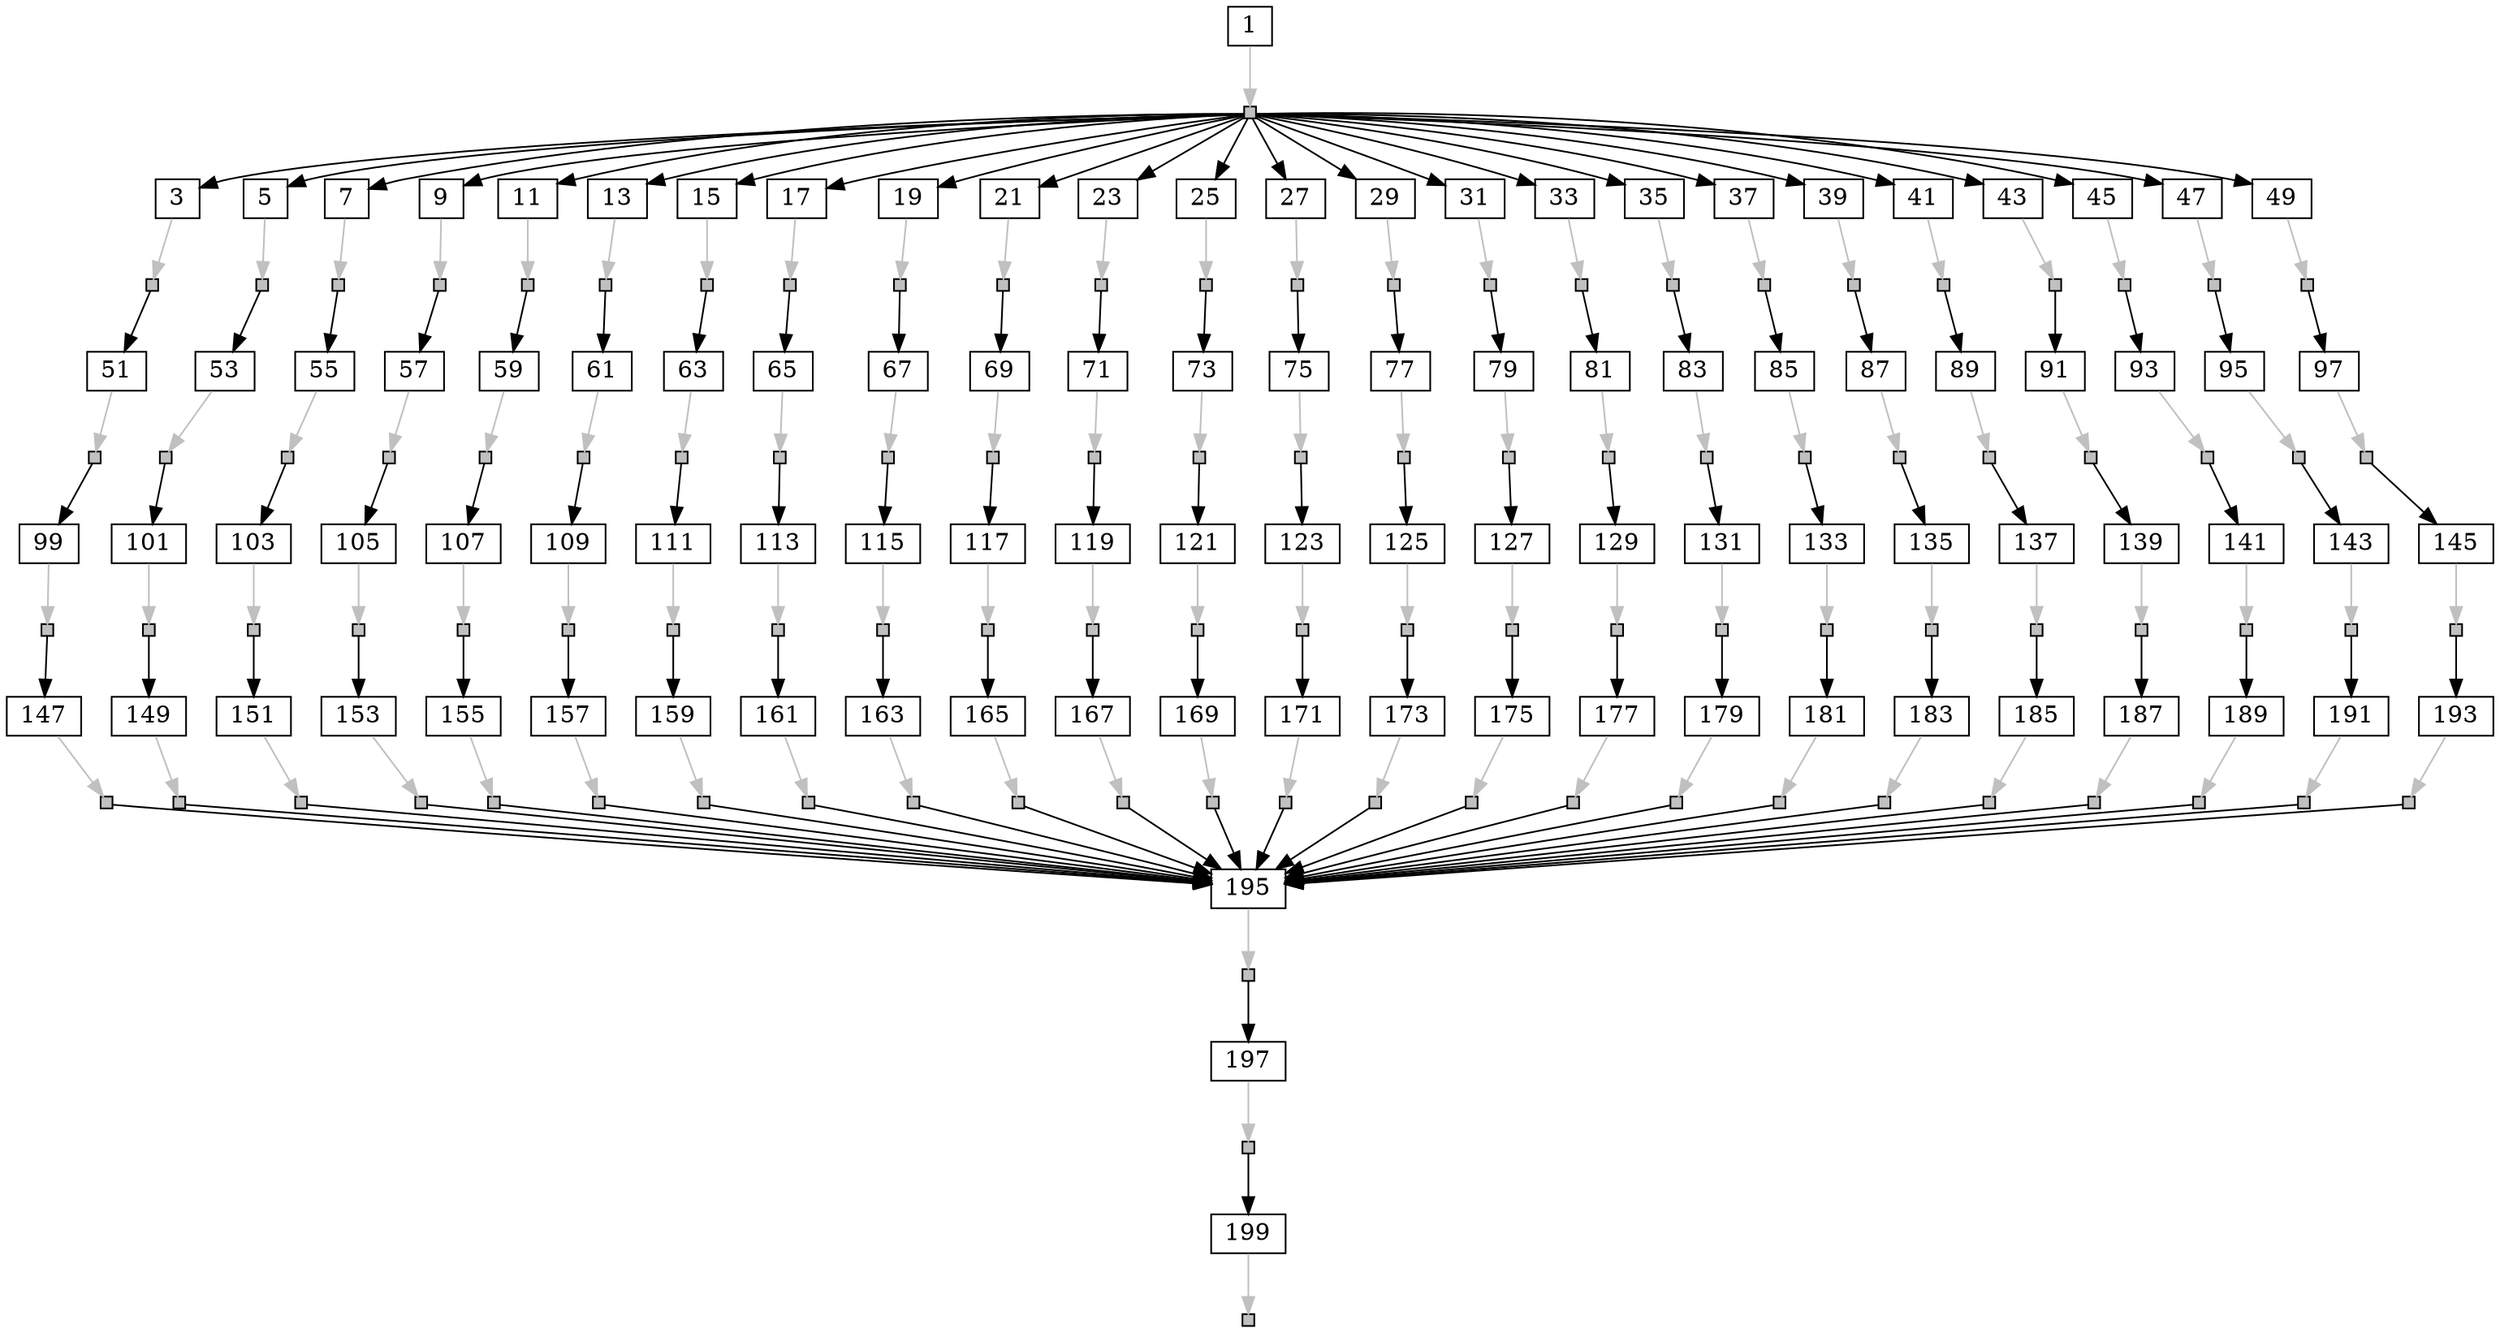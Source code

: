 strict digraph  {
	node [label="\N"];
	1	 [height=0,
		shape=rect,
		size=58.96,
		width=0];
	2	 [fillcolor=gray,
		height=0.1,
		label="",
		shape=rect,
		size=0,
		style=filled,
		width=0.1];
	1 -> 2	 [color=gray,
		size=706096100.0];
	3	 [height=0,
		shape=rect,
		size=1.29,
		width=0];
	2 -> 3	 [size=15399766.0];
	5	 [height=0,
		shape=rect,
		size=1.31,
		width=0];
	2 -> 5	 [size=14217533.0];
	7	 [height=0,
		shape=rect,
		size=1.57,
		width=0];
	2 -> 7	 [size=14808330.0];
	9	 [height=0,
		shape=rect,
		size=1.75,
		width=0];
	2 -> 9	 [size=14977800.0];
	11	 [height=0,
		shape=rect,
		size=1.08,
		width=0];
	2 -> 11	 [size=13611787.0];
	13	 [height=0,
		shape=rect,
		size=1.37,
		width=0];
	2 -> 13	 [size=15305943.0];
	15	 [height=0,
		shape=rect,
		size=2.84,
		width=0];
	2 -> 15	 [size=14318812.0];
	17	 [height=0,
		shape=rect,
		size=1.39,
		width=0];
	2 -> 17	 [size=15552888.0];
	19	 [height=0,
		shape=rect,
		size=2.1,
		width=0];
	2 -> 19	 [size=14401416.0];
	21	 [height=0,
		shape=rect,
		size=1.18,
		width=0];
	2 -> 21	 [size=14227665.0];
	23	 [height=0,
		shape=rect,
		size=1.32,
		width=0];
	2 -> 23	 [size=15284801.0];
	25	 [height=0,
		shape=rect,
		size=1.09,
		width=0];
	2 -> 25	 [size=13700751.0];
	27	 [height=0,
		shape=rect,
		size=1.64,
		width=0];
	2 -> 27	 [size=15623186.0];
	29	 [height=0,
		shape=rect,
		size=2.7,
		width=0];
	2 -> 29	 [size=15056115.0];
	31	 [height=0,
		shape=rect,
		size=1.43,
		width=0];
	2 -> 31	 [size=14895381.0];
	33	 [height=0,
		shape=rect,
		size=1.57,
		width=0];
	2 -> 33	 [size=13723842.0];
	35	 [height=0,
		shape=rect,
		size=2.04,
		width=0];
	2 -> 35	 [size=15354026.0];
	37	 [height=0,
		shape=rect,
		size=1.72,
		width=0];
	2 -> 37	 [size=14498459.0];
	39	 [height=0,
		shape=rect,
		size=1.81,
		width=0];
	2 -> 39	 [size=14968623.0];
	41	 [height=0,
		shape=rect,
		size=1.1,
		width=0];
	2 -> 41	 [size=13640613.0];
	43	 [height=0,
		shape=rect,
		size=1.67,
		width=0];
	2 -> 43	 [size=15452842.0];
	45	 [height=0,
		shape=rect,
		size=2.03,
		width=0];
	2 -> 45	 [size=15124853.0];
	47	 [height=0,
		shape=rect,
		size=2.12,
		width=0];
	2 -> 47	 [size=13537754.0];
	49	 [height=0,
		shape=rect,
		size=2.17,
		width=0];
	2 -> 49	 [size=15364864.0];
	4	 [fillcolor=gray,
		height=0.1,
		label="",
		shape=rect,
		size=0,
		style=filled,
		width=0.1];
	3 -> 4	 [color=gray,
		size=15399766.0];
	51	 [height=0,
		shape=rect,
		size=0.76,
		width=0];
	4 -> 51	 [size=7418085.0];
	6	 [fillcolor=gray,
		height=0.1,
		label="",
		shape=rect,
		size=0,
		style=filled,
		width=0.1];
	5 -> 6	 [color=gray,
		size=14217533.0];
	53	 [height=0,
		shape=rect,
		size=0.34,
		width=0];
	6 -> 53	 [size=6777302.0];
	8	 [fillcolor=gray,
		height=0.1,
		label="",
		shape=rect,
		size=0,
		style=filled,
		width=0.1];
	7 -> 8	 [color=gray,
		size=14808330.0];
	55	 [height=0,
		shape=rect,
		size=0.36,
		width=0];
	8 -> 55	 [size=7497083.0];
	10	 [fillcolor=gray,
		height=0.1,
		label="",
		shape=rect,
		size=0,
		style=filled,
		width=0.1];
	9 -> 10	 [color=gray,
		size=14977800.0];
	57	 [height=0,
		shape=rect,
		size=0.58,
		width=0];
	10 -> 57	 [size=7816779.0];
	12	 [fillcolor=gray,
		height=0.1,
		label="",
		shape=rect,
		size=0,
		style=filled,
		width=0.1];
	11 -> 12	 [color=gray,
		size=13611787.0];
	59	 [height=0,
		shape=rect,
		size=0.45,
		width=0];
	12 -> 59	 [size=6586000.0];
	14	 [fillcolor=gray,
		height=0.1,
		label="",
		shape=rect,
		size=0,
		style=filled,
		width=0.1];
	13 -> 14	 [color=gray,
		size=15305943.0];
	61	 [height=0,
		shape=rect,
		size=0.5,
		width=0];
	14 -> 61	 [size=7585070.0];
	16	 [fillcolor=gray,
		height=0.1,
		label="",
		shape=rect,
		size=0,
		style=filled,
		width=0.1];
	15 -> 16	 [color=gray,
		size=14318812.0];
	63	 [height=0,
		shape=rect,
		size=0.63,
		width=0];
	16 -> 63	 [size=7367067.0];
	18	 [fillcolor=gray,
		height=0.1,
		label="",
		shape=rect,
		size=0,
		style=filled,
		width=0.1];
	17 -> 18	 [color=gray,
		size=15552888.0];
	65	 [height=0,
		shape=rect,
		size=0.53,
		width=0];
	18 -> 65	 [size=7543961.0];
	20	 [fillcolor=gray,
		height=0.1,
		label="",
		shape=rect,
		size=0,
		style=filled,
		width=0.1];
	19 -> 20	 [color=gray,
		size=14401416.0];
	67	 [height=0,
		shape=rect,
		size=0.66,
		width=0];
	20 -> 67	 [size=7421501.0];
	22	 [fillcolor=gray,
		height=0.1,
		label="",
		shape=rect,
		size=0,
		style=filled,
		width=0.1];
	21 -> 22	 [color=gray,
		size=14227665.0];
	69	 [height=0,
		shape=rect,
		size=0.43,
		width=0];
	22 -> 69	 [size=6864395.0];
	24	 [fillcolor=gray,
		height=0.1,
		label="",
		shape=rect,
		size=0,
		style=filled,
		width=0.1];
	23 -> 24	 [color=gray,
		size=15284801.0];
	71	 [height=0,
		shape=rect,
		size=0.66,
		width=0];
	24 -> 71	 [size=7914067.0];
	26	 [fillcolor=gray,
		height=0.1,
		label="",
		shape=rect,
		size=0,
		style=filled,
		width=0.1];
	25 -> 26	 [color=gray,
		size=13700751.0];
	73	 [height=0,
		shape=rect,
		size=0.49,
		width=0];
	26 -> 73	 [size=7141397.0];
	28	 [fillcolor=gray,
		height=0.1,
		label="",
		shape=rect,
		size=0,
		style=filled,
		width=0.1];
	27 -> 28	 [color=gray,
		size=15623186.0];
	75	 [height=0,
		shape=rect,
		size=0.72,
		width=0];
	28 -> 75	 [size=8156681.0];
	30	 [fillcolor=gray,
		height=0.1,
		label="",
		shape=rect,
		size=0,
		style=filled,
		width=0.1];
	29 -> 30	 [color=gray,
		size=15056115.0];
	77	 [height=0,
		shape=rect,
		size=0.56,
		width=0];
	30 -> 77	 [size=7566567.0];
	32	 [fillcolor=gray,
		height=0.1,
		label="",
		shape=rect,
		size=0,
		style=filled,
		width=0.1];
	31 -> 32	 [color=gray,
		size=14895381.0];
	79	 [height=0,
		shape=rect,
		size=0.46,
		width=0];
	32 -> 79	 [size=7343446.0];
	34	 [fillcolor=gray,
		height=0.1,
		label="",
		shape=rect,
		size=0,
		style=filled,
		width=0.1];
	33 -> 34	 [color=gray,
		size=13723842.0];
	81	 [height=0,
		shape=rect,
		size=0.55,
		width=0];
	34 -> 81	 [size=7174105.0];
	36	 [fillcolor=gray,
		height=0.1,
		label="",
		shape=rect,
		size=0,
		style=filled,
		width=0.1];
	35 -> 36	 [color=gray,
		size=15354026.0];
	83	 [height=0,
		shape=rect,
		size=0.46,
		width=0];
	36 -> 83	 [size=7818916.0];
	38	 [fillcolor=gray,
		height=0.1,
		label="",
		shape=rect,
		size=0,
		style=filled,
		width=0.1];
	37 -> 38	 [color=gray,
		size=14498459.0];
	85	 [height=0,
		shape=rect,
		size=0.49,
		width=0];
	38 -> 85	 [size=7414253.0];
	40	 [fillcolor=gray,
		height=0.1,
		label="",
		shape=rect,
		size=0,
		style=filled,
		width=0.1];
	39 -> 40	 [color=gray,
		size=14968623.0];
	87	 [height=0,
		shape=rect,
		size=0.47,
		width=0];
	40 -> 87	 [size=7659920.0];
	42	 [fillcolor=gray,
		height=0.1,
		label="",
		shape=rect,
		size=0,
		style=filled,
		width=0.1];
	41 -> 42	 [color=gray,
		size=13640613.0];
	89	 [height=0,
		shape=rect,
		size=0.43,
		width=0];
	42 -> 89	 [size=6893813.0];
	44	 [fillcolor=gray,
		height=0.1,
		label="",
		shape=rect,
		size=0,
		style=filled,
		width=0.1];
	43 -> 44	 [color=gray,
		size=15452842.0];
	91	 [height=0,
		shape=rect,
		size=0.7,
		width=0];
	44 -> 91	 [size=8037077.0];
	46	 [fillcolor=gray,
		height=0.1,
		label="",
		shape=rect,
		size=0,
		style=filled,
		width=0.1];
	45 -> 46	 [color=gray,
		size=15124853.0];
	93	 [height=0,
		shape=rect,
		size=0.74,
		width=0];
	46 -> 93	 [size=7594502.0];
	48	 [fillcolor=gray,
		height=0.1,
		label="",
		shape=rect,
		size=0,
		style=filled,
		width=0.1];
	47 -> 48	 [color=gray,
		size=13537754.0];
	95	 [height=0,
		shape=rect,
		size=0.77,
		width=0];
	48 -> 95	 [size=7048956.0];
	50	 [fillcolor=gray,
		height=0.1,
		label="",
		shape=rect,
		size=0,
		style=filled,
		width=0.1];
	49 -> 50	 [color=gray,
		size=15364864.0];
	97	 [height=0,
		shape=rect,
		size=1.05,
		width=0];
	50 -> 97	 [size=7972503.0];
	52	 [fillcolor=gray,
		height=0.1,
		label="",
		shape=rect,
		size=0,
		style=filled,
		width=0.1];
	51 -> 52	 [color=gray,
		size=4440120.0];
	99	 [height=0,
		shape=rect,
		size=0.77,
		width=0];
	52 -> 99	 [size=4440120.0];
	54	 [fillcolor=gray,
		height=0.1,
		label="",
		shape=rect,
		size=0,
		style=filled,
		width=0.1];
	53 -> 54	 [color=gray,
		size=5046696.0];
	101	 [height=0,
		shape=rect,
		size=0.84,
		width=0];
	54 -> 101	 [size=5046696.0];
	56	 [fillcolor=gray,
		height=0.1,
		label="",
		shape=rect,
		size=0,
		style=filled,
		width=0.1];
	55 -> 56	 [color=gray,
		size=5009256.0];
	103	 [height=0,
		shape=rect,
		size=0.66,
		width=0];
	56 -> 103	 [size=5009256.0];
	58	 [fillcolor=gray,
		height=0.1,
		label="",
		shape=rect,
		size=0,
		style=filled,
		width=0.1];
	57 -> 58	 [color=gray,
		size=4670321.0];
	105	 [height=0,
		shape=rect,
		size=0.62,
		width=0];
	58 -> 105	 [size=4670321.0];
	60	 [fillcolor=gray,
		height=0.1,
		label="",
		shape=rect,
		size=0,
		style=filled,
		width=0.1];
	59 -> 60	 [color=gray,
		size=4153322.0];
	107	 [height=0,
		shape=rect,
		size=0.62,
		width=0];
	60 -> 107	 [size=4153322.0];
	62	 [fillcolor=gray,
		height=0.1,
		label="",
		shape=rect,
		size=0,
		style=filled,
		width=0.1];
	61 -> 62	 [color=gray,
		size=7817815.0];
	109	 [height=0,
		shape=rect,
		size=1.1,
		width=0];
	62 -> 109	 [size=7817815.0];
	64	 [fillcolor=gray,
		height=0.1,
		label="",
		shape=rect,
		size=0,
		style=filled,
		width=0.1];
	63 -> 64	 [color=gray,
		size=4923164.0];
	111	 [height=0,
		shape=rect,
		size=0.85,
		width=0];
	64 -> 111	 [size=4923164.0];
	66	 [fillcolor=gray,
		height=0.1,
		label="",
		shape=rect,
		size=0,
		style=filled,
		width=0.1];
	65 -> 66	 [color=gray,
		size=5614646.0];
	113	 [height=0,
		shape=rect,
		size=0.91,
		width=0];
	66 -> 113	 [size=5614646.0];
	68	 [fillcolor=gray,
		height=0.1,
		label="",
		shape=rect,
		size=0,
		style=filled,
		width=0.1];
	67 -> 68	 [color=gray,
		size=4642836.0];
	115	 [height=0,
		shape=rect,
		size=0.57,
		width=0];
	68 -> 115	 [size=4642836.0];
	70	 [fillcolor=gray,
		height=0.1,
		label="",
		shape=rect,
		size=0,
		style=filled,
		width=0.1];
	69 -> 70	 [color=gray,
		size=5280670.0];
	117	 [height=0,
		shape=rect,
		size=0.84,
		width=0];
	70 -> 117	 [size=5280670.0];
	72	 [fillcolor=gray,
		height=0.1,
		label="",
		shape=rect,
		size=0,
		style=filled,
		width=0.1];
	71 -> 72	 [color=gray,
		size=6485830.0];
	119	 [height=0,
		shape=rect,
		size=0.91,
		width=0];
	72 -> 119	 [size=6485830.0];
	74	 [fillcolor=gray,
		height=0.1,
		label="",
		shape=rect,
		size=0,
		style=filled,
		width=0.1];
	73 -> 74	 [color=gray,
		size=5635510.0];
	121	 [height=0,
		shape=rect,
		size=0.96,
		width=0];
	74 -> 121	 [size=5635510.0];
	76	 [fillcolor=gray,
		height=0.1,
		label="",
		shape=rect,
		size=0,
		style=filled,
		width=0.1];
	75 -> 76	 [color=gray,
		size=8245180.0];
	123	 [height=0,
		shape=rect,
		size=1.0,
		width=0];
	76 -> 123	 [size=8245180.0];
	78	 [fillcolor=gray,
		height=0.1,
		label="",
		shape=rect,
		size=0,
		style=filled,
		width=0.1];
	77 -> 78	 [color=gray,
		size=4379721.0];
	125	 [height=0,
		shape=rect,
		size=0.67,
		width=0];
	78 -> 125	 [size=4379721.0];
	80	 [fillcolor=gray,
		height=0.1,
		label="",
		shape=rect,
		size=0,
		style=filled,
		width=0.1];
	79 -> 80	 [color=gray,
		size=4500186.0];
	127	 [height=0,
		shape=rect,
		size=0.51,
		width=0];
	80 -> 127	 [size=4500186.0];
	82	 [fillcolor=gray,
		height=0.1,
		label="",
		shape=rect,
		size=0,
		style=filled,
		width=0.1];
	81 -> 82	 [color=gray,
		size=7292929.0];
	129	 [height=0,
		shape=rect,
		size=1.17,
		width=0];
	82 -> 129	 [size=7292929.0];
	84	 [fillcolor=gray,
		height=0.1,
		label="",
		shape=rect,
		size=0,
		style=filled,
		width=0.1];
	83 -> 84	 [color=gray,
		size=7281366.0];
	131	 [height=0,
		shape=rect,
		size=1.03,
		width=0];
	84 -> 131	 [size=7281366.0];
	86	 [fillcolor=gray,
		height=0.1,
		label="",
		shape=rect,
		size=0,
		style=filled,
		width=0.1];
	85 -> 86	 [color=gray,
		size=5154716.0];
	133	 [height=0,
		shape=rect,
		size=1.02,
		width=0];
	86 -> 133	 [size=5154716.0];
	88	 [fillcolor=gray,
		height=0.1,
		label="",
		shape=rect,
		size=0,
		style=filled,
		width=0.1];
	87 -> 88	 [color=gray,
		size=8045249.0];
	135	 [height=0,
		shape=rect,
		size=1.48,
		width=0];
	88 -> 135	 [size=8045249.0];
	90	 [fillcolor=gray,
		height=0.1,
		label="",
		shape=rect,
		size=0,
		style=filled,
		width=0.1];
	89 -> 90	 [color=gray,
		size=5286798.0];
	137	 [height=0,
		shape=rect,
		size=0.89,
		width=0];
	90 -> 137	 [size=5286798.0];
	92	 [fillcolor=gray,
		height=0.1,
		label="",
		shape=rect,
		size=0,
		style=filled,
		width=0.1];
	91 -> 92	 [color=gray,
		size=5623819.0];
	139	 [height=0,
		shape=rect,
		size=0.76,
		width=0];
	92 -> 139	 [size=5623819.0];
	94	 [fillcolor=gray,
		height=0.1,
		label="",
		shape=rect,
		size=0,
		style=filled,
		width=0.1];
	93 -> 94	 [color=gray,
		size=7926573.0];
	141	 [height=0,
		shape=rect,
		size=1.15,
		width=0];
	94 -> 141	 [size=7926573.0];
	96	 [fillcolor=gray,
		height=0.1,
		label="",
		shape=rect,
		size=0,
		style=filled,
		width=0.1];
	95 -> 96	 [color=gray,
		size=4755778.0];
	143	 [height=0,
		shape=rect,
		size=1.13,
		width=0];
	96 -> 143	 [size=4755778.0];
	98	 [fillcolor=gray,
		height=0.1,
		label="",
		shape=rect,
		size=0,
		style=filled,
		width=0.1];
	97 -> 98	 [color=gray,
		size=7358477.0];
	145	 [height=0,
		shape=rect,
		size=1.44,
		width=0];
	98 -> 145	 [size=7358477.0];
	100	 [fillcolor=gray,
		height=0.1,
		label="",
		shape=rect,
		size=0,
		style=filled,
		width=0.1];
	99 -> 100	 [color=gray,
		size=1195962.0];
	147	 [height=0,
		shape=rect,
		size=12678.65,
		width=0];
	100 -> 147	 [size=1195962.0];
	102	 [fillcolor=gray,
		height=0.1,
		label="",
		shape=rect,
		size=0,
		style=filled,
		width=0.1];
	101 -> 102	 [color=gray,
		size=1205566.0];
	149	 [height=0,
		shape=rect,
		size=15748.1,
		width=0];
	102 -> 149	 [size=1205566.0];
	104	 [fillcolor=gray,
		height=0.1,
		label="",
		shape=rect,
		size=0,
		style=filled,
		width=0.1];
	103 -> 104	 [color=gray,
		size=1563252.0];
	151	 [height=0,
		shape=rect,
		size=6603.82,
		width=0];
	104 -> 151	 [size=1563252.0];
	106	 [fillcolor=gray,
		height=0.1,
		label="",
		shape=rect,
		size=0,
		style=filled,
		width=0.1];
	105 -> 106	 [color=gray,
		size=1067984.0];
	153	 [height=0,
		shape=rect,
		size=8525.52,
		width=0];
	106 -> 153	 [size=1067984.0];
	108	 [fillcolor=gray,
		height=0.1,
		label="",
		shape=rect,
		size=0,
		style=filled,
		width=0.1];
	107 -> 108	 [color=gray,
		size=1040616.0];
	155	 [height=0,
		shape=rect,
		size=8799.14,
		width=0];
	108 -> 155	 [size=1040616.0];
	110	 [fillcolor=gray,
		height=0.1,
		label="",
		shape=rect,
		size=0,
		style=filled,
		width=0.1];
	109 -> 110	 [color=gray,
		size=1836230.0];
	157	 [height=0,
		shape=rect,
		size=10459.77,
		width=0];
	110 -> 157	 [size=1836230.0];
	112	 [fillcolor=gray,
		height=0.1,
		label="",
		shape=rect,
		size=0,
		style=filled,
		width=0.1];
	111 -> 112	 [color=gray,
		size=1377403.0];
	159	 [height=0,
		shape=rect,
		size=7014.93,
		width=0];
	112 -> 159	 [size=1377403.0];
	114	 [fillcolor=gray,
		height=0.1,
		label="",
		shape=rect,
		size=0,
		style=filled,
		width=0.1];
	113 -> 114	 [color=gray,
		size=1099941.0];
	161	 [height=0,
		shape=rect,
		size=8227.22,
		width=0];
	114 -> 161	 [size=1099941.0];
	116	 [fillcolor=gray,
		height=0.1,
		label="",
		shape=rect,
		size=0,
		style=filled,
		width=0.1];
	115 -> 116	 [color=gray,
		size=1132474.0];
	163	 [height=0,
		shape=rect,
		size=6101.47,
		width=0];
	116 -> 163	 [size=1132474.0];
	118	 [fillcolor=gray,
		height=0.1,
		label="",
		shape=rect,
		size=0,
		style=filled,
		width=0.1];
	117 -> 118	 [color=gray,
		size=1346118.0];
	165	 [height=0,
		shape=rect,
		size=10954.46,
		width=0];
	118 -> 165	 [size=1346118.0];
	120	 [fillcolor=gray,
		height=0.1,
		label="",
		shape=rect,
		size=0,
		style=filled,
		width=0.1];
	119 -> 120	 [color=gray,
		size=1468833.0];
	167	 [height=0,
		shape=rect,
		size=12410.52,
		width=0];
	120 -> 167	 [size=1468833.0];
	122	 [fillcolor=gray,
		height=0.1,
		label="",
		shape=rect,
		size=0,
		style=filled,
		width=0.1];
	121 -> 122	 [color=gray,
		size=1450732.0];
	169	 [height=0,
		shape=rect,
		size=9287.24,
		width=0];
	122 -> 169	 [size=1450732.0];
	124	 [fillcolor=gray,
		height=0.1,
		label="",
		shape=rect,
		size=0,
		style=filled,
		width=0.1];
	123 -> 124	 [color=gray,
		size=2135670.0];
	171	 [height=0,
		shape=rect,
		size=14083.36,
		width=0];
	124 -> 171	 [size=2135670.0];
	126	 [fillcolor=gray,
		height=0.1,
		label="",
		shape=rect,
		size=0,
		style=filled,
		width=0.1];
	125 -> 126	 [color=gray,
		size=1204313.0];
	173	 [height=0,
		shape=rect,
		size=7511.31,
		width=0];
	126 -> 173	 [size=1204313.0];
	128	 [fillcolor=gray,
		height=0.1,
		label="",
		shape=rect,
		size=0,
		style=filled,
		width=0.1];
	127 -> 128	 [color=gray,
		size=1021064.0];
	175	 [height=0,
		shape=rect,
		size=5782.61,
		width=0];
	128 -> 175	 [size=1021064.0];
	130	 [fillcolor=gray,
		height=0.1,
		label="",
		shape=rect,
		size=0,
		style=filled,
		width=0.1];
	129 -> 130	 [color=gray,
		size=1724413.0];
	177	 [height=0,
		shape=rect,
		size=7445.92,
		width=0];
	130 -> 177	 [size=1724413.0];
	132	 [fillcolor=gray,
		height=0.1,
		label="",
		shape=rect,
		size=0,
		style=filled,
		width=0.1];
	131 -> 132	 [color=gray,
		size=1672936.0];
	179	 [height=0,
		shape=rect,
		size=7294.29,
		width=0];
	132 -> 179	 [size=1672936.0];
	134	 [fillcolor=gray,
		height=0.1,
		label="",
		shape=rect,
		size=0,
		style=filled,
		width=0.1];
	133 -> 134	 [color=gray,
		size=1147440.0];
	181	 [height=0,
		shape=rect,
		size=11646.35,
		width=0];
	134 -> 181	 [size=1147440.0];
	136	 [fillcolor=gray,
		height=0.1,
		label="",
		shape=rect,
		size=0,
		style=filled,
		width=0.1];
	135 -> 136	 [color=gray,
		size=1666888.0];
	183	 [height=0,
		shape=rect,
		size=11005.23,
		width=0];
	136 -> 183	 [size=1666888.0];
	138	 [fillcolor=gray,
		height=0.1,
		label="",
		shape=rect,
		size=0,
		style=filled,
		width=0.1];
	137 -> 138	 [color=gray,
		size=1080968.0];
	185	 [height=0,
		shape=rect,
		size=10718.51,
		width=0];
	138 -> 185	 [size=1080968.0];
	140	 [fillcolor=gray,
		height=0.1,
		label="",
		shape=rect,
		size=0,
		style=filled,
		width=0.1];
	139 -> 140	 [color=gray,
		size=1295620.0];
	187	 [height=0,
		shape=rect,
		size=7764.08,
		width=0];
	140 -> 187	 [size=1295620.0];
	142	 [fillcolor=gray,
		height=0.1,
		label="",
		shape=rect,
		size=0,
		style=filled,
		width=0.1];
	141 -> 142	 [color=gray,
		size=1409666.0];
	189	 [height=0,
		shape=rect,
		size=7850.94,
		width=0];
	142 -> 189	 [size=1409666.0];
	144	 [fillcolor=gray,
		height=0.1,
		label="",
		shape=rect,
		size=0,
		style=filled,
		width=0.1];
	143 -> 144	 [color=gray,
		size=1181154.0];
	191	 [height=0,
		shape=rect,
		size=12673.24,
		width=0];
	144 -> 191	 [size=1181154.0];
	146	 [fillcolor=gray,
		height=0.1,
		label="",
		shape=rect,
		size=0,
		style=filled,
		width=0.1];
	145 -> 146	 [color=gray,
		size=1730872.0];
	193	 [height=0,
		shape=rect,
		size=13288.76,
		width=0];
	146 -> 193	 [size=1730872.0];
	148	 [fillcolor=gray,
		height=0.1,
		label="",
		shape=rect,
		size=0,
		style=filled,
		width=0.1];
	147 -> 148	 [color=gray,
		size=3188392410.0];
	195	 [height=0,
		shape=rect,
		size=15.08,
		width=0];
	148 -> 195	 [size=1299958.0];
	150	 [fillcolor=gray,
		height=0.1,
		label="",
		shape=rect,
		size=0,
		style=filled,
		width=0.1];
	149 -> 150	 [color=gray,
		size=3188402849.0];
	150 -> 195	 [size=1310397.0];
	152	 [fillcolor=gray,
		height=0.1,
		label="",
		shape=rect,
		size=0,
		style=filled,
		width=0.1];
	151 -> 152	 [color=gray,
		size=3188791638.0];
	152 -> 195	 [size=1699186.0];
	154	 [fillcolor=gray,
		height=0.1,
		label="",
		shape=rect,
		size=0,
		style=filled,
		width=0.1];
	153 -> 154	 [color=gray,
		size=3188253304.0];
	154 -> 195	 [size=1160852.0];
	156	 [fillcolor=gray,
		height=0.1,
		label="",
		shape=rect,
		size=0,
		style=filled,
		width=0.1];
	155 -> 156	 [color=gray,
		size=3188223556.0];
	156 -> 195	 [size=1131104.0];
	158	 [fillcolor=gray,
		height=0.1,
		label="",
		shape=rect,
		size=0,
		style=filled,
		width=0.1];
	157 -> 158	 [color=gray,
		size=3189088354.0];
	158 -> 195	 [size=1995902.0];
	160	 [fillcolor=gray,
		height=0.1,
		label="",
		shape=rect,
		size=0,
		style=filled,
		width=0.1];
	159 -> 160	 [color=gray,
		size=3188589629.0];
	160 -> 195	 [size=1497177.0];
	162	 [fillcolor=gray,
		height=0.1,
		label="",
		shape=rect,
		size=0,
		style=filled,
		width=0.1];
	161 -> 162	 [color=gray,
		size=3188288040.0];
	162 -> 195	 [size=1195588.0];
	164	 [fillcolor=gray,
		height=0.1,
		label="",
		shape=rect,
		size=0,
		style=filled,
		width=0.1];
	163 -> 164	 [color=gray,
		size=3188323402.0];
	164 -> 195	 [size=1230950.0];
	166	 [fillcolor=gray,
		height=0.1,
		label="",
		shape=rect,
		size=0,
		style=filled,
		width=0.1];
	165 -> 166	 [color=gray,
		size=3188555623.0];
	166 -> 195	 [size=1463171.0];
	168	 [fillcolor=gray,
		height=0.1,
		label="",
		shape=rect,
		size=0,
		style=filled,
		width=0.1];
	167 -> 168	 [color=gray,
		size=3188689009.0];
	168 -> 195	 [size=1596557.0];
	170	 [fillcolor=gray,
		height=0.1,
		label="",
		shape=rect,
		size=0,
		style=filled,
		width=0.1];
	169 -> 170	 [color=gray,
		size=3188669334.0];
	170 -> 195	 [size=1576882.0];
	172	 [fillcolor=gray,
		height=0.1,
		label="",
		shape=rect,
		size=0,
		style=filled,
		width=0.1];
	171 -> 172	 [color=gray,
		size=3189413832.0];
	172 -> 195	 [size=2321380.0];
	174	 [fillcolor=gray,
		height=0.1,
		label="",
		shape=rect,
		size=0,
		style=filled,
		width=0.1];
	173 -> 174	 [color=gray,
		size=3188401487.0];
	174 -> 195	 [size=1309035.0];
	176	 [fillcolor=gray,
		height=0.1,
		label="",
		shape=rect,
		size=0,
		style=filled,
		width=0.1];
	175 -> 176	 [color=gray,
		size=3188202304.0];
	176 -> 195	 [size=1109852.0];
	178	 [fillcolor=gray,
		height=0.1,
		label="",
		shape=rect,
		size=0,
		style=filled,
		width=0.1];
	177 -> 178	 [color=gray,
		size=3188966813.0];
	178 -> 195	 [size=1874361.0];
	180	 [fillcolor=gray,
		height=0.1,
		label="",
		shape=rect,
		size=0,
		style=filled,
		width=0.1];
	179 -> 180	 [color=gray,
		size=3188910860.0];
	180 -> 195	 [size=1818408.0];
	182	 [fillcolor=gray,
		height=0.1,
		label="",
		shape=rect,
		size=0,
		style=filled,
		width=0.1];
	181 -> 182	 [color=gray,
		size=3188339669.0];
	182 -> 195	 [size=1247217.0];
	184	 [fillcolor=gray,
		height=0.1,
		label="",
		shape=rect,
		size=0,
		style=filled,
		width=0.1];
	183 -> 184	 [color=gray,
		size=3188904286.0];
	184 -> 195	 [size=1811834.0];
	186	 [fillcolor=gray,
		height=0.1,
		label="",
		shape=rect,
		size=0,
		style=filled,
		width=0.1];
	185 -> 186	 [color=gray,
		size=3188267417.0];
	186 -> 195	 [size=1174965.0];
	188	 [fillcolor=gray,
		height=0.1,
		label="",
		shape=rect,
		size=0,
		style=filled,
		width=0.1];
	187 -> 188	 [color=gray,
		size=3188500734.0];
	188 -> 195	 [size=1408282.0];
	190	 [fillcolor=gray,
		height=0.1,
		label="",
		shape=rect,
		size=0,
		style=filled,
		width=0.1];
	189 -> 190	 [color=gray,
		size=3188624697.0];
	190 -> 195	 [size=1532245.0];
	192	 [fillcolor=gray,
		height=0.1,
		label="",
		shape=rect,
		size=0,
		style=filled,
		width=0.1];
	191 -> 192	 [color=gray,
		size=3188376315.0];
	192 -> 195	 [size=1283863.0];
	194	 [fillcolor=gray,
		height=0.1,
		label="",
		shape=rect,
		size=0,
		style=filled,
		width=0.1];
	193 -> 194	 [color=gray,
		size=3188973834.0];
	194 -> 195	 [size=1881382.0];
	196	 [fillcolor=gray,
		height=0.1,
		label="",
		shape=rect,
		size=0,
		style=filled,
		width=0.1];
	195 -> 196	 [color=gray,
		size=35144087.0];
	197	 [height=0,
		shape=rect,
		size=0.03,
		width=0];
	196 -> 197	 [size=33896743.0];
	198	 [fillcolor=gray,
		height=0.1,
		label="",
		shape=rect,
		size=0,
		style=filled,
		width=0.1];
	197 -> 198	 [color=gray,
		size=477905.0];
	199	 [height=0,
		shape=rect,
		size=3581.62,
		width=0];
	198 -> 199	 [size=477905.0];
	200	 [fillcolor=gray,
		height=0.1,
		label="",
		shape=rect,
		size=0,
		style=filled,
		width=0.1];
	199 -> 200	 [color=gray,
		size=3188916685.0];
}
